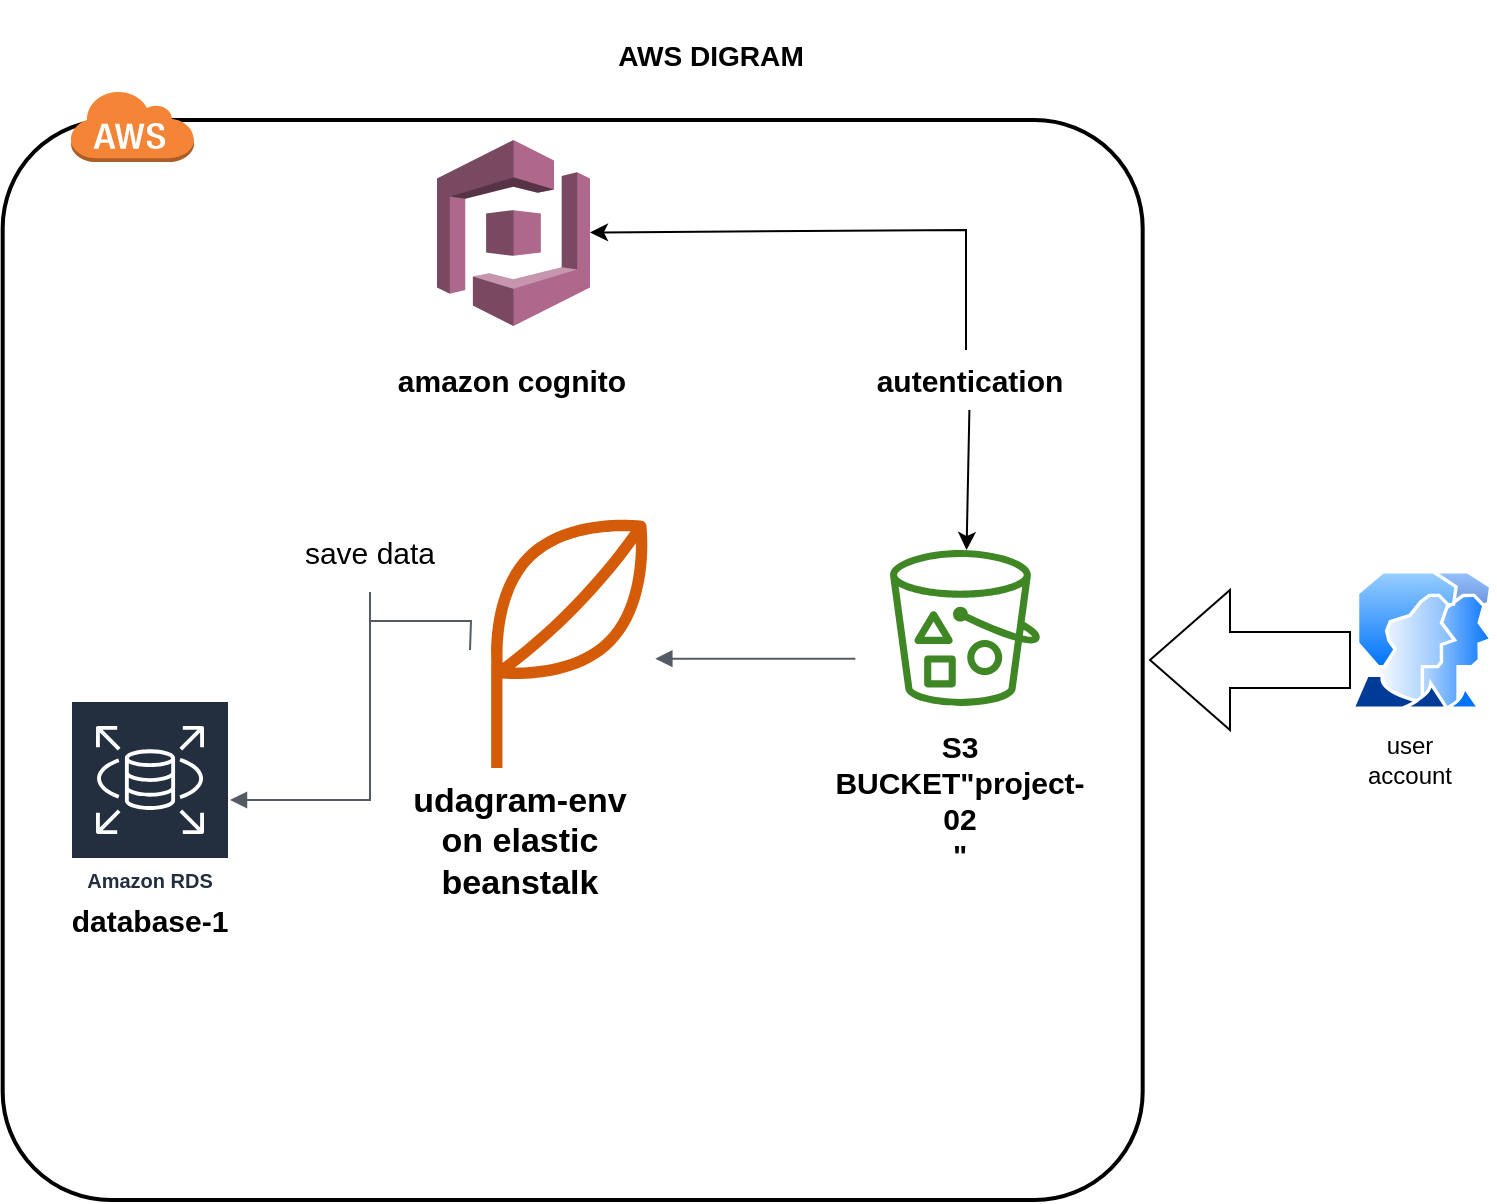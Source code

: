 <mxfile version="20.0.4" type="github"><diagram id="unw5AcudiK2hxCOYhFvS" name="Page-1"><mxGraphModel dx="1043" dy="1681" grid="1" gridSize="10" guides="1" tooltips="1" connect="1" arrows="1" fold="1" page="1" pageScale="1" pageWidth="850" pageHeight="1100" math="0" shadow="0"><root><mxCell id="0"/><mxCell id="1" parent="0"/><mxCell id="6tstC0EI6zjsOwx5ZYQp-3" value="&lt;h3&gt;AWS DIGRAM&lt;/h3&gt;&lt;div&gt;&lt;br&gt;&lt;/div&gt;" style="text;html=1;resizable=0;autosize=1;align=center;verticalAlign=middle;points=[];fillColor=none;strokeColor=none;rounded=0;" parent="1" vertex="1"><mxGeometry x="360" y="-1085" width="120" height="70" as="geometry"/></mxCell><mxCell id="LigQ8E_1wQeYrdT9yaqo-1" value="" style="rounded=1;arcSize=10;dashed=0;fillColor=none;gradientColor=none;strokeWidth=2;fontStyle=1" vertex="1" parent="1"><mxGeometry x="66.34" y="-1025" width="570" height="540" as="geometry"/></mxCell><mxCell id="LigQ8E_1wQeYrdT9yaqo-2" value="" style="dashed=0;html=1;shape=mxgraph.aws3.cloud;fillColor=#F58536;gradientColor=none;dashed=0;" vertex="1" parent="1"><mxGeometry x="100" y="-1040" width="62" height="36" as="geometry"/></mxCell><mxCell id="LigQ8E_1wQeYrdT9yaqo-3" value="" style="aspect=fixed;perimeter=ellipsePerimeter;html=1;align=center;shadow=0;dashed=0;spacingTop=3;image;image=img/lib/active_directory/user_accounts.svg;" vertex="1" parent="1"><mxGeometry x="740" y="-800" width="72.16" height="70" as="geometry"/></mxCell><mxCell id="LigQ8E_1wQeYrdT9yaqo-4" value="" style="html=1;shadow=0;dashed=0;align=center;verticalAlign=middle;shape=mxgraph.arrows2.arrow;dy=0.6;dx=40;flipH=1;notch=0;" vertex="1" parent="1"><mxGeometry x="640" y="-790" width="100" height="70" as="geometry"/></mxCell><mxCell id="LigQ8E_1wQeYrdT9yaqo-5" value="user account&lt;br&gt;" style="text;html=1;strokeColor=none;fillColor=none;align=center;verticalAlign=middle;whiteSpace=wrap;rounded=0;" vertex="1" parent="1"><mxGeometry x="740.0" y="-720" width="60" height="30" as="geometry"/></mxCell><mxCell id="LigQ8E_1wQeYrdT9yaqo-6" value="" style="sketch=0;outlineConnect=0;fontColor=#232F3E;gradientColor=none;fillColor=#3F8624;strokeColor=none;dashed=0;verticalLabelPosition=bottom;verticalAlign=top;align=center;html=1;fontSize=12;fontStyle=0;aspect=fixed;pointerEvents=1;shape=mxgraph.aws4.bucket_with_objects;" vertex="1" parent="1"><mxGeometry x="510" y="-810" width="75" height="78" as="geometry"/></mxCell><mxCell id="LigQ8E_1wQeYrdT9yaqo-7" value="S3 BUCKET&quot;project-02&lt;br style=&quot;font-size: 15px;&quot;&gt;&quot;" style="text;html=1;strokeColor=none;fillColor=none;align=center;verticalAlign=middle;whiteSpace=wrap;rounded=0;fontStyle=1;fontSize=15;" vertex="1" parent="1"><mxGeometry x="505" y="-710" width="80" height="50" as="geometry"/></mxCell><mxCell id="LigQ8E_1wQeYrdT9yaqo-13" value="" style="edgeStyle=orthogonalEdgeStyle;html=1;endArrow=none;elbow=vertical;startArrow=block;startFill=1;strokeColor=#545B64;rounded=0;" edge="1" parent="1"><mxGeometry width="100" relative="1" as="geometry"><mxPoint x="392.67" y="-755.67" as="sourcePoint"/><mxPoint x="492.67" y="-755.67" as="targetPoint"/></mxGeometry></mxCell><mxCell id="LigQ8E_1wQeYrdT9yaqo-14" value="" style="sketch=0;outlineConnect=0;fontColor=#232F3E;gradientColor=none;fillColor=#D45B07;strokeColor=none;dashed=0;verticalLabelPosition=bottom;verticalAlign=top;align=center;html=1;fontSize=12;fontStyle=0;aspect=fixed;pointerEvents=1;shape=mxgraph.aws4.application;" vertex="1" parent="1"><mxGeometry x="310" y="-829" width="82.67" height="128" as="geometry"/></mxCell><mxCell id="LigQ8E_1wQeYrdT9yaqo-15" value="udagram-env on elastic beanstalk" style="text;html=1;strokeColor=none;fillColor=none;align=center;verticalAlign=middle;whiteSpace=wrap;rounded=0;fontStyle=1;fontSize=17;" vertex="1" parent="1"><mxGeometry x="270" y="-700" width="110" height="71" as="geometry"/></mxCell><mxCell id="LigQ8E_1wQeYrdT9yaqo-18" value="" style="edgeStyle=orthogonalEdgeStyle;html=1;endArrow=none;elbow=vertical;startArrow=none;startFill=1;strokeColor=#545B64;rounded=0;fontSize=17;" edge="1" parent="1" source="LigQ8E_1wQeYrdT9yaqo-20"><mxGeometry width="100" relative="1" as="geometry"><mxPoint x="200" y="-760" as="sourcePoint"/><mxPoint x="300" y="-760" as="targetPoint"/></mxGeometry></mxCell><mxCell id="LigQ8E_1wQeYrdT9yaqo-19" value="Amazon RDS" style="sketch=0;outlineConnect=0;fontColor=#232F3E;gradientColor=none;strokeColor=#ffffff;fillColor=#232F3E;dashed=0;verticalLabelPosition=middle;verticalAlign=bottom;align=center;html=1;whiteSpace=wrap;fontSize=10;fontStyle=1;spacing=3;shape=mxgraph.aws4.productIcon;prIcon=mxgraph.aws4.rds;" vertex="1" parent="1"><mxGeometry x="100" y="-735" width="80" height="100" as="geometry"/></mxCell><mxCell id="LigQ8E_1wQeYrdT9yaqo-20" value="save data" style="text;html=1;strokeColor=none;fillColor=none;align=center;verticalAlign=middle;whiteSpace=wrap;rounded=0;fontSize=15;" vertex="1" parent="1"><mxGeometry x="200" y="-829" width="100" height="40" as="geometry"/></mxCell><mxCell id="LigQ8E_1wQeYrdT9yaqo-21" value="" style="edgeStyle=orthogonalEdgeStyle;html=1;endArrow=none;elbow=vertical;startArrow=block;startFill=1;strokeColor=#545B64;rounded=0;fontSize=17;" edge="1" parent="1" source="LigQ8E_1wQeYrdT9yaqo-19" target="LigQ8E_1wQeYrdT9yaqo-20"><mxGeometry width="100" relative="1" as="geometry"><mxPoint x="200" y="-760" as="sourcePoint"/><mxPoint x="300" y="-760" as="targetPoint"/></mxGeometry></mxCell><mxCell id="LigQ8E_1wQeYrdT9yaqo-22" value="&lt;b&gt;database-1&lt;/b&gt;" style="text;html=1;strokeColor=none;fillColor=none;align=center;verticalAlign=middle;whiteSpace=wrap;rounded=0;fontSize=15;" vertex="1" parent="1"><mxGeometry x="90" y="-650" width="100" height="49" as="geometry"/></mxCell><mxCell id="LigQ8E_1wQeYrdT9yaqo-23" value="" style="outlineConnect=0;dashed=0;verticalLabelPosition=bottom;verticalAlign=top;align=center;html=1;shape=mxgraph.aws3.cognito;fillColor=#AD688B;gradientColor=none;fontSize=15;" vertex="1" parent="1"><mxGeometry x="283.5" y="-1015" width="76.5" height="93" as="geometry"/></mxCell><mxCell id="LigQ8E_1wQeYrdT9yaqo-24" value="&lt;b&gt;amazon cognito&lt;/b&gt;" style="text;html=1;strokeColor=none;fillColor=none;align=center;verticalAlign=middle;whiteSpace=wrap;rounded=0;fontSize=15;" vertex="1" parent="1"><mxGeometry x="261.75" y="-910" width="118.25" height="30" as="geometry"/></mxCell><mxCell id="LigQ8E_1wQeYrdT9yaqo-25" value="" style="endArrow=classic;startArrow=none;html=1;rounded=0;fontSize=15;" edge="1" parent="1" source="LigQ8E_1wQeYrdT9yaqo-26" target="LigQ8E_1wQeYrdT9yaqo-6"><mxGeometry width="50" height="50" relative="1" as="geometry"><mxPoint x="540" y="-900" as="sourcePoint"/><mxPoint x="470" y="-810" as="targetPoint"/><Array as="points"/></mxGeometry></mxCell><mxCell id="LigQ8E_1wQeYrdT9yaqo-26" value="&lt;b&gt;autentication&lt;/b&gt;" style="text;html=1;strokeColor=none;fillColor=none;align=center;verticalAlign=middle;whiteSpace=wrap;rounded=0;fontSize=15;" vertex="1" parent="1"><mxGeometry x="510" y="-910" width="80" height="30" as="geometry"/></mxCell><mxCell id="LigQ8E_1wQeYrdT9yaqo-27" value="" style="endArrow=none;startArrow=classic;html=1;rounded=0;fontSize=15;" edge="1" parent="1" source="LigQ8E_1wQeYrdT9yaqo-23"><mxGeometry width="50" height="50" relative="1" as="geometry"><mxPoint x="360" y="-968.754" as="sourcePoint"/><mxPoint x="548" y="-910" as="targetPoint"/><Array as="points"><mxPoint x="548" y="-970"/></Array></mxGeometry></mxCell></root></mxGraphModel></diagram></mxfile>